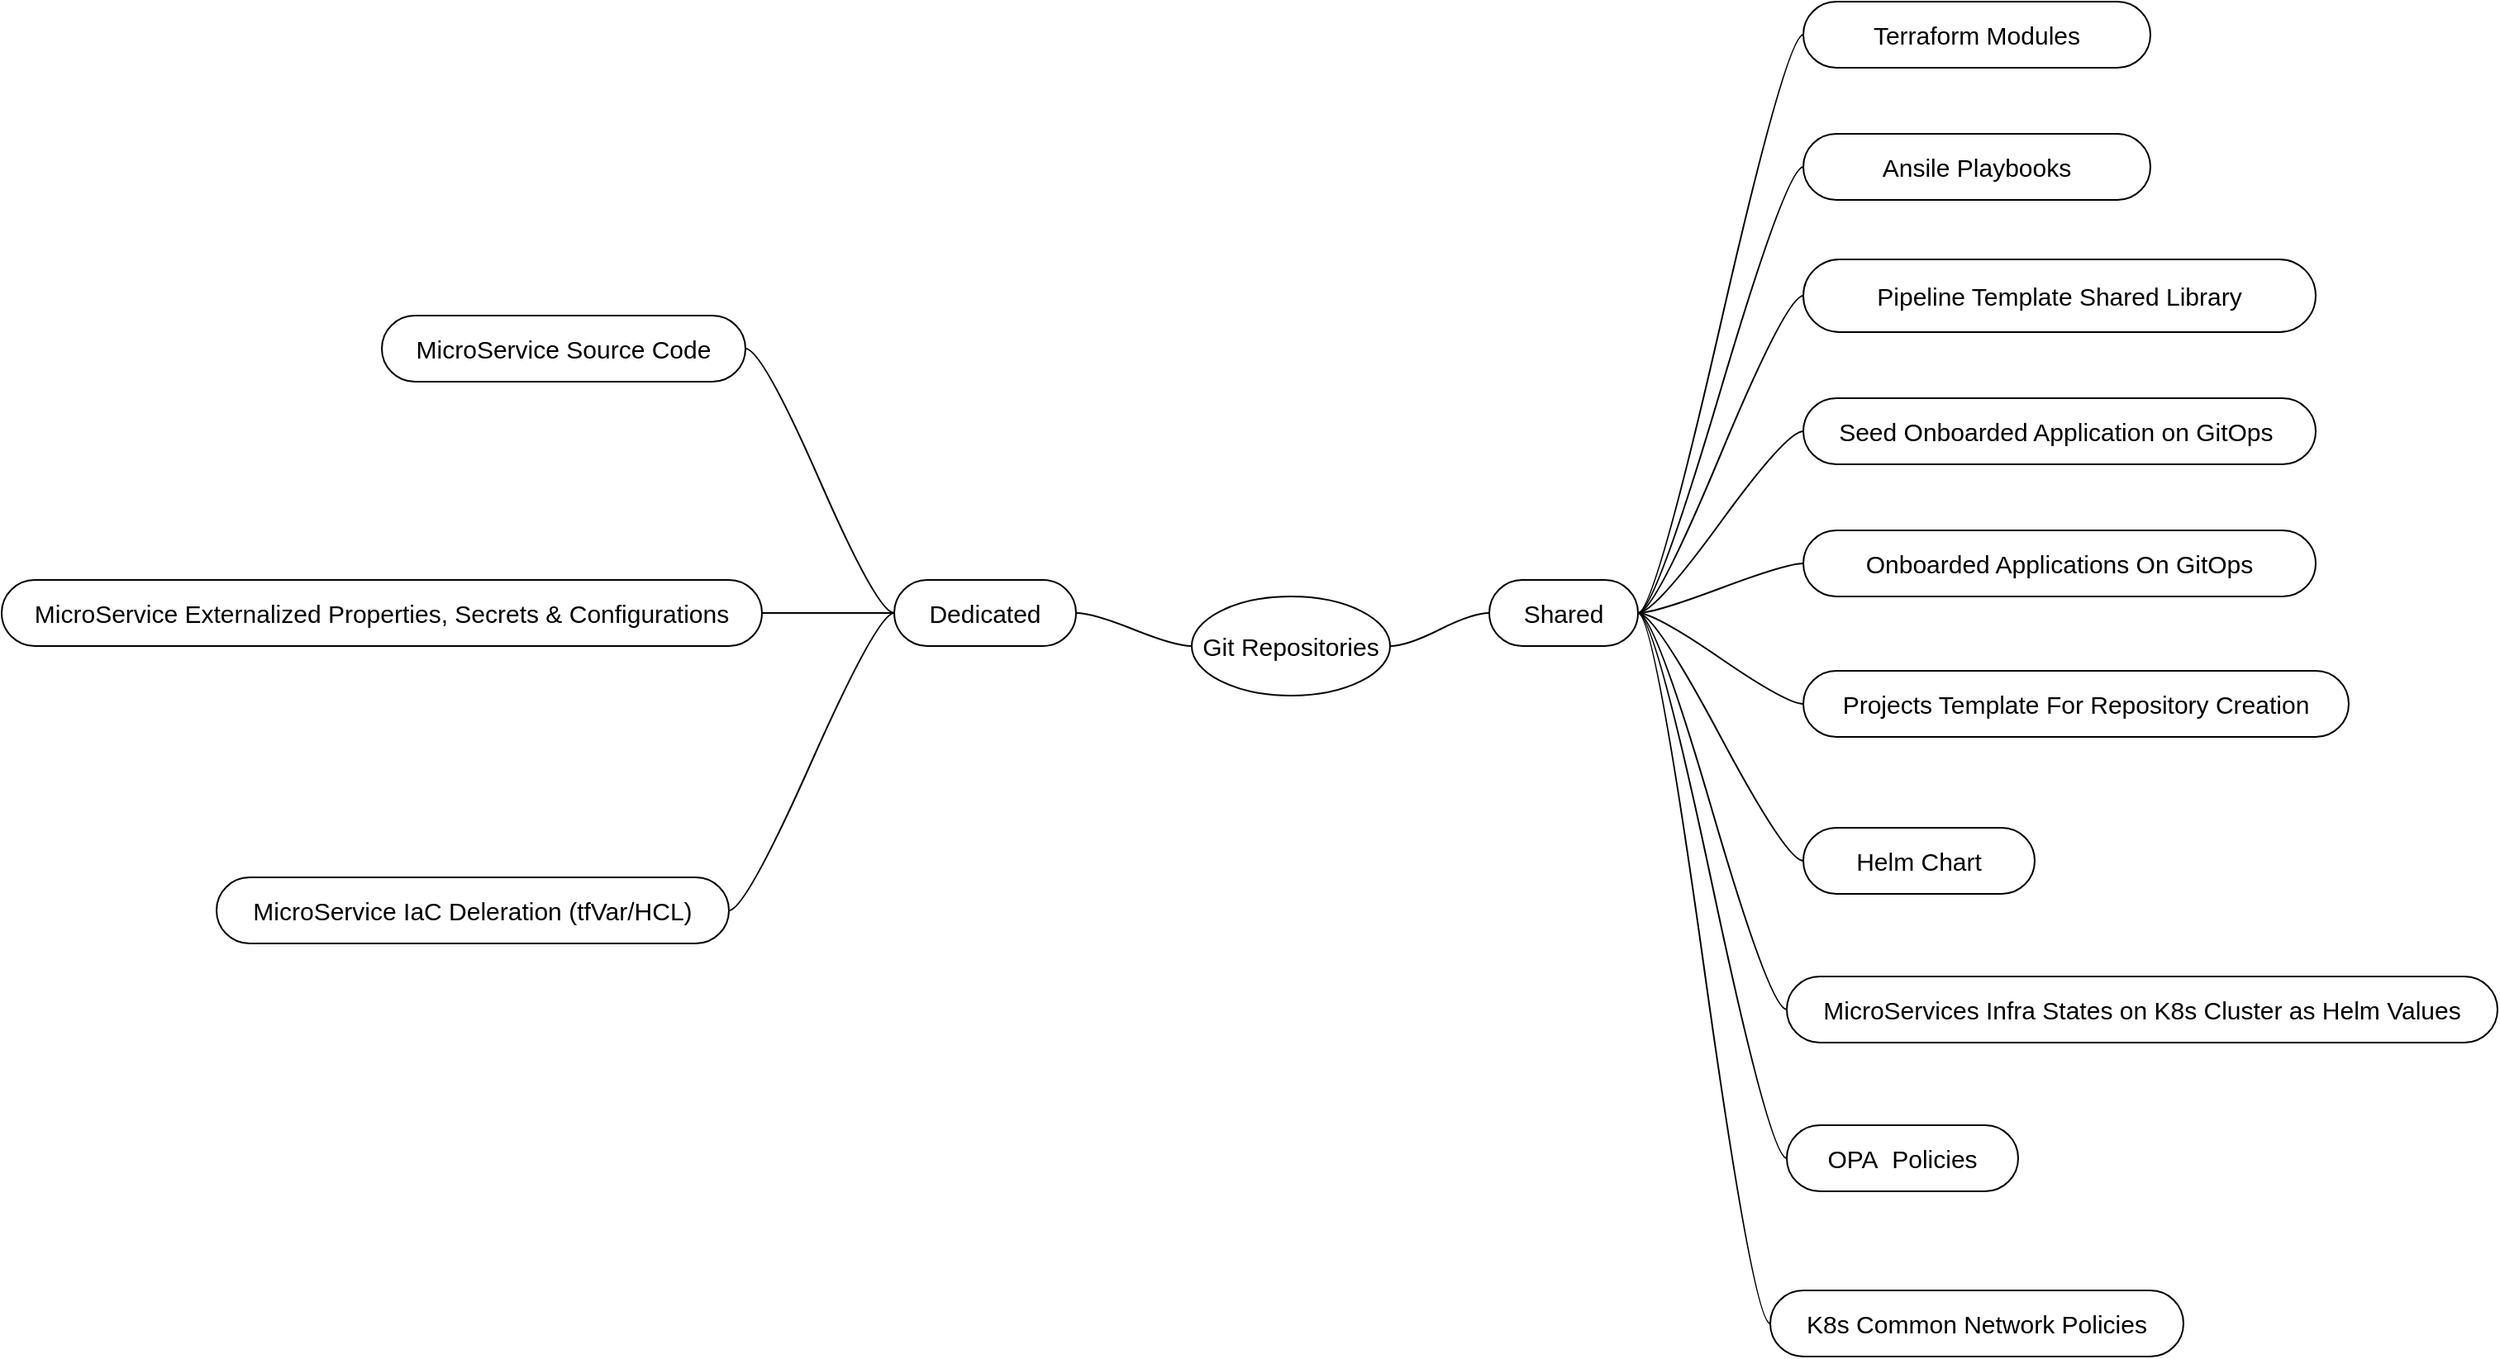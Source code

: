 <mxfile version="20.1.1" type="device"><diagram id="_SSDMi8J23UiaGyDrFfA" name="Page-1"><mxGraphModel dx="1298" dy="680" grid="1" gridSize="10" guides="1" tooltips="1" connect="1" arrows="1" fold="1" page="1" pageScale="1" pageWidth="850" pageHeight="1100" math="0" shadow="0"><root><mxCell id="0"/><mxCell id="1" parent="0"/><mxCell id="WF3N9l9J7XkZ90hMFbhg-43" value="Terraform Modules" style="whiteSpace=wrap;html=1;rounded=1;arcSize=50;align=center;verticalAlign=middle;strokeWidth=1;autosize=1;spacing=4;treeFolding=1;treeMoving=1;newEdgeStyle={&quot;edgeStyle&quot;:&quot;entityRelationEdgeStyle&quot;,&quot;startArrow&quot;:&quot;none&quot;,&quot;endArrow&quot;:&quot;none&quot;,&quot;segment&quot;:10,&quot;curved&quot;:1};fontSize=15;" parent="1" vertex="1"><mxGeometry x="1240" y="70" width="210" height="40" as="geometry"/></mxCell><mxCell id="WF3N9l9J7XkZ90hMFbhg-44" value="" style="edgeStyle=entityRelationEdgeStyle;startArrow=none;endArrow=none;segment=10;curved=1;fontSize=15;exitX=1;exitY=0.5;exitDx=0;exitDy=0;" parent="1" source="WF3N9l9J7XkZ90hMFbhg-39" target="WF3N9l9J7XkZ90hMFbhg-43" edge="1"><mxGeometry relative="1" as="geometry"><mxPoint x="1150" y="150" as="sourcePoint"/></mxGeometry></mxCell><mxCell id="WF3N9l9J7XkZ90hMFbhg-45" value="Ansile Playbooks" style="whiteSpace=wrap;html=1;rounded=1;arcSize=50;align=center;verticalAlign=middle;strokeWidth=1;autosize=1;spacing=4;treeFolding=1;treeMoving=1;newEdgeStyle={&quot;edgeStyle&quot;:&quot;entityRelationEdgeStyle&quot;,&quot;startArrow&quot;:&quot;none&quot;,&quot;endArrow&quot;:&quot;none&quot;,&quot;segment&quot;:10,&quot;curved&quot;:1};fontSize=15;" parent="1" vertex="1"><mxGeometry x="1240" y="150" width="210" height="40" as="geometry"/></mxCell><mxCell id="WF3N9l9J7XkZ90hMFbhg-46" value="" style="edgeStyle=entityRelationEdgeStyle;startArrow=none;endArrow=none;segment=10;curved=1;fontSize=15;exitX=1;exitY=0.5;exitDx=0;exitDy=0;entryX=0;entryY=0.5;entryDx=0;entryDy=0;" parent="1" source="WF3N9l9J7XkZ90hMFbhg-39" target="WF3N9l9J7XkZ90hMFbhg-45" edge="1"><mxGeometry relative="1" as="geometry"><mxPoint x="1150" y="152" as="sourcePoint"/><mxPoint x="1255" y="190" as="targetPoint"/></mxGeometry></mxCell><mxCell id="WF3N9l9J7XkZ90hMFbhg-47" value="Pipeline Template Shared Library" style="whiteSpace=wrap;html=1;rounded=1;arcSize=50;align=center;verticalAlign=middle;strokeWidth=1;autosize=1;spacing=4;treeFolding=1;treeMoving=1;newEdgeStyle={&quot;edgeStyle&quot;:&quot;entityRelationEdgeStyle&quot;,&quot;startArrow&quot;:&quot;none&quot;,&quot;endArrow&quot;:&quot;none&quot;,&quot;segment&quot;:10,&quot;curved&quot;:1};fontSize=15;" parent="1" vertex="1"><mxGeometry x="1240" y="226" width="310" height="44" as="geometry"/></mxCell><mxCell id="WF3N9l9J7XkZ90hMFbhg-48" value="" style="edgeStyle=entityRelationEdgeStyle;startArrow=none;endArrow=none;segment=10;curved=1;fontSize=15;entryX=0;entryY=0.5;entryDx=0;entryDy=0;exitX=1;exitY=0.5;exitDx=0;exitDy=0;" parent="1" source="WF3N9l9J7XkZ90hMFbhg-39" target="WF3N9l9J7XkZ90hMFbhg-47" edge="1"><mxGeometry relative="1" as="geometry"><mxPoint x="1145" y="150" as="sourcePoint"/><mxPoint x="1250" y="293" as="targetPoint"/></mxGeometry></mxCell><mxCell id="WF3N9l9J7XkZ90hMFbhg-50" value="Seed Onboarded Application on GitOps&amp;nbsp;" style="whiteSpace=wrap;html=1;rounded=1;arcSize=50;align=center;verticalAlign=middle;strokeWidth=1;autosize=1;spacing=4;treeFolding=1;treeMoving=1;newEdgeStyle={&quot;edgeStyle&quot;:&quot;entityRelationEdgeStyle&quot;,&quot;startArrow&quot;:&quot;none&quot;,&quot;endArrow&quot;:&quot;none&quot;,&quot;segment&quot;:10,&quot;curved&quot;:1};fontSize=15;" parent="1" vertex="1"><mxGeometry x="1240" y="310" width="310" height="40" as="geometry"/></mxCell><mxCell id="WF3N9l9J7XkZ90hMFbhg-51" value="" style="edgeStyle=entityRelationEdgeStyle;startArrow=none;endArrow=none;segment=10;curved=1;fontSize=15;" parent="1" source="WF3N9l9J7XkZ90hMFbhg-39" target="WF3N9l9J7XkZ90hMFbhg-50" edge="1"><mxGeometry relative="1" as="geometry"><mxPoint x="1210" y="360" as="sourcePoint"/></mxGeometry></mxCell><mxCell id="WF3N9l9J7XkZ90hMFbhg-52" value="Onboarded Applications On GitOps" style="whiteSpace=wrap;html=1;rounded=1;arcSize=50;align=center;verticalAlign=middle;strokeWidth=1;autosize=1;spacing=4;treeFolding=1;treeMoving=1;newEdgeStyle={&quot;edgeStyle&quot;:&quot;entityRelationEdgeStyle&quot;,&quot;startArrow&quot;:&quot;none&quot;,&quot;endArrow&quot;:&quot;none&quot;,&quot;segment&quot;:10,&quot;curved&quot;:1};fontSize=15;" parent="1" vertex="1"><mxGeometry x="1240" y="390" width="310" height="40" as="geometry"/></mxCell><mxCell id="WF3N9l9J7XkZ90hMFbhg-53" value="" style="edgeStyle=entityRelationEdgeStyle;startArrow=none;endArrow=none;segment=10;curved=1;fontSize=15;exitX=1;exitY=0.5;exitDx=0;exitDy=0;" parent="1" source="WF3N9l9J7XkZ90hMFbhg-39" target="WF3N9l9J7XkZ90hMFbhg-52" edge="1"><mxGeometry relative="1" as="geometry"><mxPoint x="1210" y="440" as="sourcePoint"/></mxGeometry></mxCell><mxCell id="WF3N9l9J7XkZ90hMFbhg-38" value="Git Repositories" style="ellipse;whiteSpace=wrap;html=1;align=center;treeFolding=1;treeMoving=1;newEdgeStyle={&quot;edgeStyle&quot;:&quot;entityRelationEdgeStyle&quot;,&quot;startArrow&quot;:&quot;none&quot;,&quot;endArrow&quot;:&quot;none&quot;,&quot;segment&quot;:10,&quot;curved&quot;:1};fontSize=15;" parent="1" vertex="1"><mxGeometry x="870" y="430" width="120" height="60" as="geometry"/></mxCell><mxCell id="WF3N9l9J7XkZ90hMFbhg-34" value="" style="edgeStyle=entityRelationEdgeStyle;startArrow=none;endArrow=none;segment=10;curved=1;fontSize=15;" parent="1" source="WF3N9l9J7XkZ90hMFbhg-38" target="WF3N9l9J7XkZ90hMFbhg-39" edge="1"><mxGeometry relative="1" as="geometry"/></mxCell><mxCell id="WF3N9l9J7XkZ90hMFbhg-36" value="" style="edgeStyle=entityRelationEdgeStyle;startArrow=none;endArrow=none;segment=10;curved=1;fontSize=15;" parent="1" source="WF3N9l9J7XkZ90hMFbhg-38" target="WF3N9l9J7XkZ90hMFbhg-41" edge="1"><mxGeometry relative="1" as="geometry"/></mxCell><mxCell id="WF3N9l9J7XkZ90hMFbhg-39" value="Shared" style="whiteSpace=wrap;html=1;rounded=1;arcSize=50;align=center;verticalAlign=middle;strokeWidth=1;autosize=1;spacing=4;treeFolding=1;treeMoving=1;newEdgeStyle={&quot;edgeStyle&quot;:&quot;entityRelationEdgeStyle&quot;,&quot;startArrow&quot;:&quot;none&quot;,&quot;endArrow&quot;:&quot;none&quot;,&quot;segment&quot;:10,&quot;curved&quot;:1};fontSize=15;" parent="1" vertex="1"><mxGeometry x="1050" y="420" width="90" height="40" as="geometry"/></mxCell><mxCell id="WF3N9l9J7XkZ90hMFbhg-41" value="Dedicated" style="whiteSpace=wrap;html=1;rounded=1;arcSize=50;align=center;verticalAlign=middle;strokeWidth=1;autosize=1;spacing=4;treeFolding=1;treeMoving=1;newEdgeStyle={&quot;edgeStyle&quot;:&quot;entityRelationEdgeStyle&quot;,&quot;startArrow&quot;:&quot;none&quot;,&quot;endArrow&quot;:&quot;none&quot;,&quot;segment&quot;:10,&quot;curved&quot;:1};fontSize=15;" parent="1" vertex="1"><mxGeometry x="690" y="420" width="110" height="40" as="geometry"/></mxCell><mxCell id="WF3N9l9J7XkZ90hMFbhg-54" value="MicroService Source Code" style="whiteSpace=wrap;html=1;rounded=1;arcSize=50;align=center;verticalAlign=middle;strokeWidth=1;autosize=1;spacing=4;treeFolding=1;treeMoving=1;newEdgeStyle={&quot;edgeStyle&quot;:&quot;entityRelationEdgeStyle&quot;,&quot;startArrow&quot;:&quot;none&quot;,&quot;endArrow&quot;:&quot;none&quot;,&quot;segment&quot;:10,&quot;curved&quot;:1};fontSize=15;" parent="1" vertex="1"><mxGeometry x="380" y="260" width="220" height="40" as="geometry"/></mxCell><mxCell id="WF3N9l9J7XkZ90hMFbhg-55" value="" style="edgeStyle=entityRelationEdgeStyle;startArrow=none;endArrow=none;segment=10;curved=1;fontSize=15;exitX=0;exitY=0.5;exitDx=0;exitDy=0;" parent="1" source="WF3N9l9J7XkZ90hMFbhg-41" target="WF3N9l9J7XkZ90hMFbhg-54" edge="1"><mxGeometry relative="1" as="geometry"><mxPoint x="310" y="180" as="sourcePoint"/></mxGeometry></mxCell><mxCell id="WF3N9l9J7XkZ90hMFbhg-56" value="Projects Template For Repository Creation" style="whiteSpace=wrap;html=1;rounded=1;arcSize=50;align=center;verticalAlign=middle;strokeWidth=1;autosize=1;spacing=4;treeFolding=1;treeMoving=1;newEdgeStyle={&quot;edgeStyle&quot;:&quot;entityRelationEdgeStyle&quot;,&quot;startArrow&quot;:&quot;none&quot;,&quot;endArrow&quot;:&quot;none&quot;,&quot;segment&quot;:10,&quot;curved&quot;:1};fontSize=15;" parent="1" vertex="1"><mxGeometry x="1240" y="475" width="330" height="40" as="geometry"/></mxCell><mxCell id="WF3N9l9J7XkZ90hMFbhg-57" value="" style="edgeStyle=entityRelationEdgeStyle;startArrow=none;endArrow=none;segment=10;curved=1;fontSize=15;exitX=1;exitY=0.5;exitDx=0;exitDy=0;" parent="1" source="WF3N9l9J7XkZ90hMFbhg-39" target="WF3N9l9J7XkZ90hMFbhg-56" edge="1"><mxGeometry relative="1" as="geometry"><mxPoint x="1140" y="390" as="sourcePoint"/></mxGeometry></mxCell><mxCell id="WF3N9l9J7XkZ90hMFbhg-58" value="MicroService Externalized Properties, Secrets &amp;amp; Configurations" style="whiteSpace=wrap;html=1;rounded=1;arcSize=50;align=center;verticalAlign=middle;strokeWidth=1;autosize=1;spacing=4;treeFolding=1;treeMoving=1;newEdgeStyle={&quot;edgeStyle&quot;:&quot;entityRelationEdgeStyle&quot;,&quot;startArrow&quot;:&quot;none&quot;,&quot;endArrow&quot;:&quot;none&quot;,&quot;segment&quot;:10,&quot;curved&quot;:1};fontSize=15;" parent="1" vertex="1"><mxGeometry x="150" y="420" width="460" height="40" as="geometry"/></mxCell><mxCell id="WF3N9l9J7XkZ90hMFbhg-59" value="" style="edgeStyle=entityRelationEdgeStyle;startArrow=none;endArrow=none;segment=10;curved=1;fontSize=15;exitX=0;exitY=0.5;exitDx=0;exitDy=0;" parent="1" source="WF3N9l9J7XkZ90hMFbhg-41" target="WF3N9l9J7XkZ90hMFbhg-58" edge="1"><mxGeometry relative="1" as="geometry"><mxPoint x="250" y="294" as="sourcePoint"/></mxGeometry></mxCell><mxCell id="WF3N9l9J7XkZ90hMFbhg-60" value="MicroService IaC Deleration (tfVar/HCL)" style="whiteSpace=wrap;html=1;rounded=1;arcSize=50;align=center;verticalAlign=middle;strokeWidth=1;autosize=1;spacing=4;treeFolding=1;treeMoving=1;newEdgeStyle={&quot;edgeStyle&quot;:&quot;entityRelationEdgeStyle&quot;,&quot;startArrow&quot;:&quot;none&quot;,&quot;endArrow&quot;:&quot;none&quot;,&quot;segment&quot;:10,&quot;curved&quot;:1};fontSize=15;" parent="1" vertex="1"><mxGeometry x="280" y="600" width="310" height="40" as="geometry"/></mxCell><mxCell id="WF3N9l9J7XkZ90hMFbhg-61" value="" style="edgeStyle=entityRelationEdgeStyle;startArrow=none;endArrow=none;segment=10;curved=1;fontSize=15;exitX=0;exitY=0.5;exitDx=0;exitDy=0;" parent="1" source="WF3N9l9J7XkZ90hMFbhg-41" target="WF3N9l9J7XkZ90hMFbhg-60" edge="1"><mxGeometry relative="1" as="geometry"><mxPoint x="300" y="404" as="sourcePoint"/></mxGeometry></mxCell><mxCell id="WF3N9l9J7XkZ90hMFbhg-62" value="MicroServices Infra States on K8s Cluster as Helm Values" style="whiteSpace=wrap;html=1;rounded=1;arcSize=50;align=center;verticalAlign=middle;strokeWidth=1;autosize=1;spacing=4;treeFolding=1;treeMoving=1;newEdgeStyle={&quot;edgeStyle&quot;:&quot;entityRelationEdgeStyle&quot;,&quot;startArrow&quot;:&quot;none&quot;,&quot;endArrow&quot;:&quot;none&quot;,&quot;segment&quot;:10,&quot;curved&quot;:1};fontSize=15;" parent="1" vertex="1"><mxGeometry x="1230" y="660" width="430" height="40" as="geometry"/></mxCell><mxCell id="WF3N9l9J7XkZ90hMFbhg-63" value="" style="edgeStyle=entityRelationEdgeStyle;startArrow=none;endArrow=none;segment=10;curved=1;fontSize=15;exitX=1;exitY=0.5;exitDx=0;exitDy=0;" parent="1" source="WF3N9l9J7XkZ90hMFbhg-39" target="WF3N9l9J7XkZ90hMFbhg-62" edge="1"><mxGeometry relative="1" as="geometry"><mxPoint x="1130" y="380" as="sourcePoint"/></mxGeometry></mxCell><mxCell id="WF3N9l9J7XkZ90hMFbhg-64" value="Helm Chart" style="whiteSpace=wrap;html=1;rounded=1;arcSize=50;align=center;verticalAlign=middle;strokeWidth=1;autosize=1;spacing=4;treeFolding=1;treeMoving=1;newEdgeStyle={&quot;edgeStyle&quot;:&quot;entityRelationEdgeStyle&quot;,&quot;startArrow&quot;:&quot;none&quot;,&quot;endArrow&quot;:&quot;none&quot;,&quot;segment&quot;:10,&quot;curved&quot;:1};fontSize=15;" parent="1" vertex="1"><mxGeometry x="1240" y="570" width="140" height="40" as="geometry"/></mxCell><mxCell id="WF3N9l9J7XkZ90hMFbhg-65" value="" style="edgeStyle=entityRelationEdgeStyle;startArrow=none;endArrow=none;segment=10;curved=1;fontSize=15;exitX=1;exitY=0.5;exitDx=0;exitDy=0;" parent="1" source="WF3N9l9J7XkZ90hMFbhg-39" target="WF3N9l9J7XkZ90hMFbhg-64" edge="1"><mxGeometry relative="1" as="geometry"><mxPoint x="1220" y="600" as="sourcePoint"/></mxGeometry></mxCell><mxCell id="ulyjT9TyXxxm0a0GSLRs-1" value="&lt;font style=&quot;font-size: 15px;&quot;&gt;OPA&amp;nbsp; Policies&lt;/font&gt;" style="whiteSpace=wrap;html=1;rounded=1;arcSize=50;align=center;verticalAlign=middle;strokeWidth=1;autosize=1;spacing=4;treeFolding=1;treeMoving=1;newEdgeStyle={&quot;edgeStyle&quot;:&quot;entityRelationEdgeStyle&quot;,&quot;startArrow&quot;:&quot;none&quot;,&quot;endArrow&quot;:&quot;none&quot;,&quot;segment&quot;:10,&quot;curved&quot;:1};" vertex="1" parent="1"><mxGeometry x="1230" y="750" width="140" height="40" as="geometry"/></mxCell><mxCell id="ulyjT9TyXxxm0a0GSLRs-2" value="" style="edgeStyle=entityRelationEdgeStyle;startArrow=none;endArrow=none;segment=10;curved=1;rounded=0;" edge="1" target="ulyjT9TyXxxm0a0GSLRs-1" parent="1" source="WF3N9l9J7XkZ90hMFbhg-39"><mxGeometry relative="1" as="geometry"><mxPoint x="1190" y="800" as="sourcePoint"/></mxGeometry></mxCell><mxCell id="ulyjT9TyXxxm0a0GSLRs-3" value="K8s Common Network Policies" style="whiteSpace=wrap;html=1;rounded=1;arcSize=50;align=center;verticalAlign=middle;strokeWidth=1;autosize=1;spacing=4;treeFolding=1;treeMoving=1;newEdgeStyle={&quot;edgeStyle&quot;:&quot;entityRelationEdgeStyle&quot;,&quot;startArrow&quot;:&quot;none&quot;,&quot;endArrow&quot;:&quot;none&quot;,&quot;segment&quot;:10,&quot;curved&quot;:1};fontSize=15;" vertex="1" parent="1"><mxGeometry x="1220" y="850" width="250" height="40" as="geometry"/></mxCell><mxCell id="ulyjT9TyXxxm0a0GSLRs-4" value="" style="edgeStyle=entityRelationEdgeStyle;startArrow=none;endArrow=none;segment=10;curved=1;rounded=0;fontSize=15;exitX=1;exitY=0.5;exitDx=0;exitDy=0;" edge="1" target="ulyjT9TyXxxm0a0GSLRs-3" parent="1" source="WF3N9l9J7XkZ90hMFbhg-39"><mxGeometry relative="1" as="geometry"><mxPoint x="1190" y="890" as="sourcePoint"/></mxGeometry></mxCell></root></mxGraphModel></diagram></mxfile>